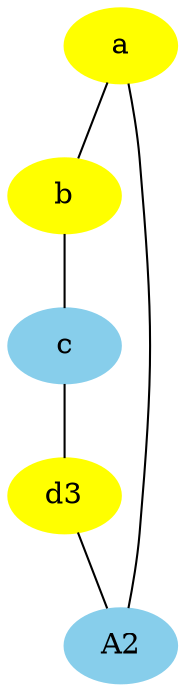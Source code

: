 graph graphname { node [style=filled] {node [style=filled,color=yellow] a b   d3  } {node [style=filled,color=skyblue] c A2  } a -- b -- c; c -- d3 -- A2 -- a; }
